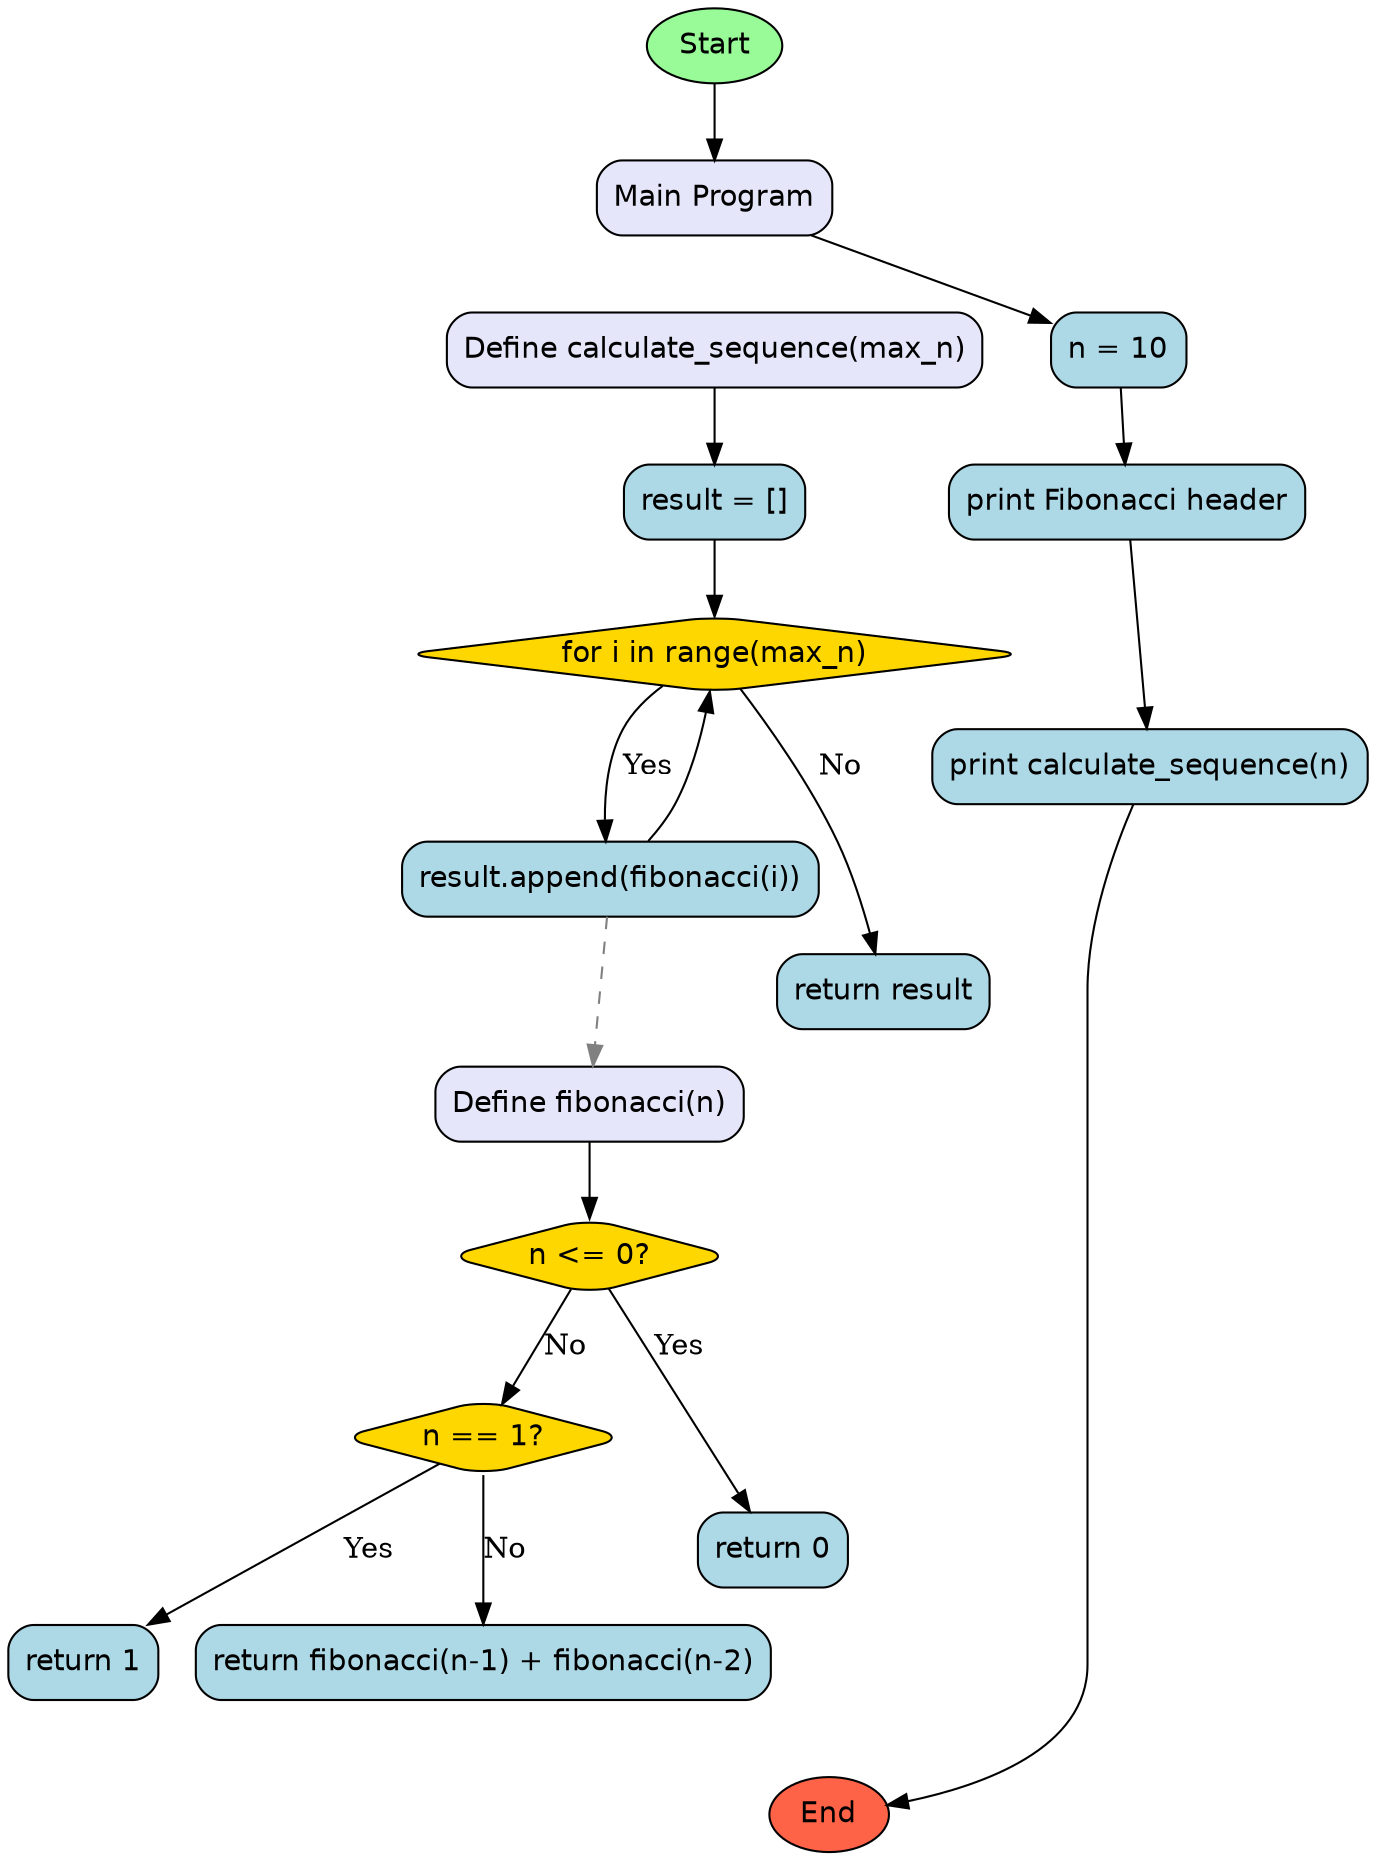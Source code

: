 digraph G {
    rankdir=TB
    node [shape=box, style="rounded,filled", fillcolor="#E6E6FA", fontname="Helvetica"]

    start [label="Start", shape=ellipse, fillcolor="#98FB98"]
    end [label="End", shape=ellipse, fillcolor="#FF6347"]
    fib_def [label="Define fibonacci(n)", fillcolor="#E6E6FA"]
    calc_def [label="Define calculate_sequence(max_n)", fillcolor="#E6E6FA"]
    main [label="Main Program", fillcolor="#E6E6FA"]

    fib_check0 [label="n <= 0?", shape=diamond, fillcolor="#FFD700"]
    fib_check1 [label="n == 1?", shape=diamond, fillcolor="#FFD700"]
    fib_base0 [label="return 0", fillcolor="#ADD8E6"]
    fib_base1 [label="return 1", fillcolor="#ADD8E6"]
    fib_rec [label="return fibonacci(n-1) + fibonacci(n-2)", fillcolor="#ADD8E6"]

    calc_init [label="result = []", fillcolor="#ADD8E6"]
    calc_loop [label="for i in range(max_n)", shape=diamond, fillcolor="#FFD700"]
    calc_append [label="result.append(fibonacci(i))", fillcolor="#ADD8E6"]
    calc_return [label="return result", fillcolor="#ADD8E6"]

    main_print1 [label="print Fibonacci header", fillcolor="#ADD8E6"]
    main_print2 [label="print calculate_sequence(n)", fillcolor="#ADD8E6"]
    main_set [label="n = 10", fillcolor="#ADD8E6"]

    start -> main
    main -> main_set
    main_set -> main_print1
    main_print1 -> main_print2
    main_print2 -> end

    main -> calc_def [style=invis]
    calc_def -> calc_init
    calc_init -> calc_loop
    calc_loop -> calc_append [label="Yes"]
    calc_append -> calc_loop
    calc_loop -> calc_return [label="No"]
    calc_return -> end [style=invis]

    main -> fib_def [style=invis]
    fib_def -> fib_check0
    fib_check0 -> fib_base0 [label="Yes"]
    fib_check0 -> fib_check1 [label="No"]
    fib_check1 -> fib_base1 [label="Yes"]
    fib_check1 -> fib_rec [label="No"]
    fib_base0 -> end [style=invis]
    fib_base1 -> end [style=invis]
    fib_rec -> end [style=invis]

    calc_append -> fib_def [style=dashed, color="#808080"]
}